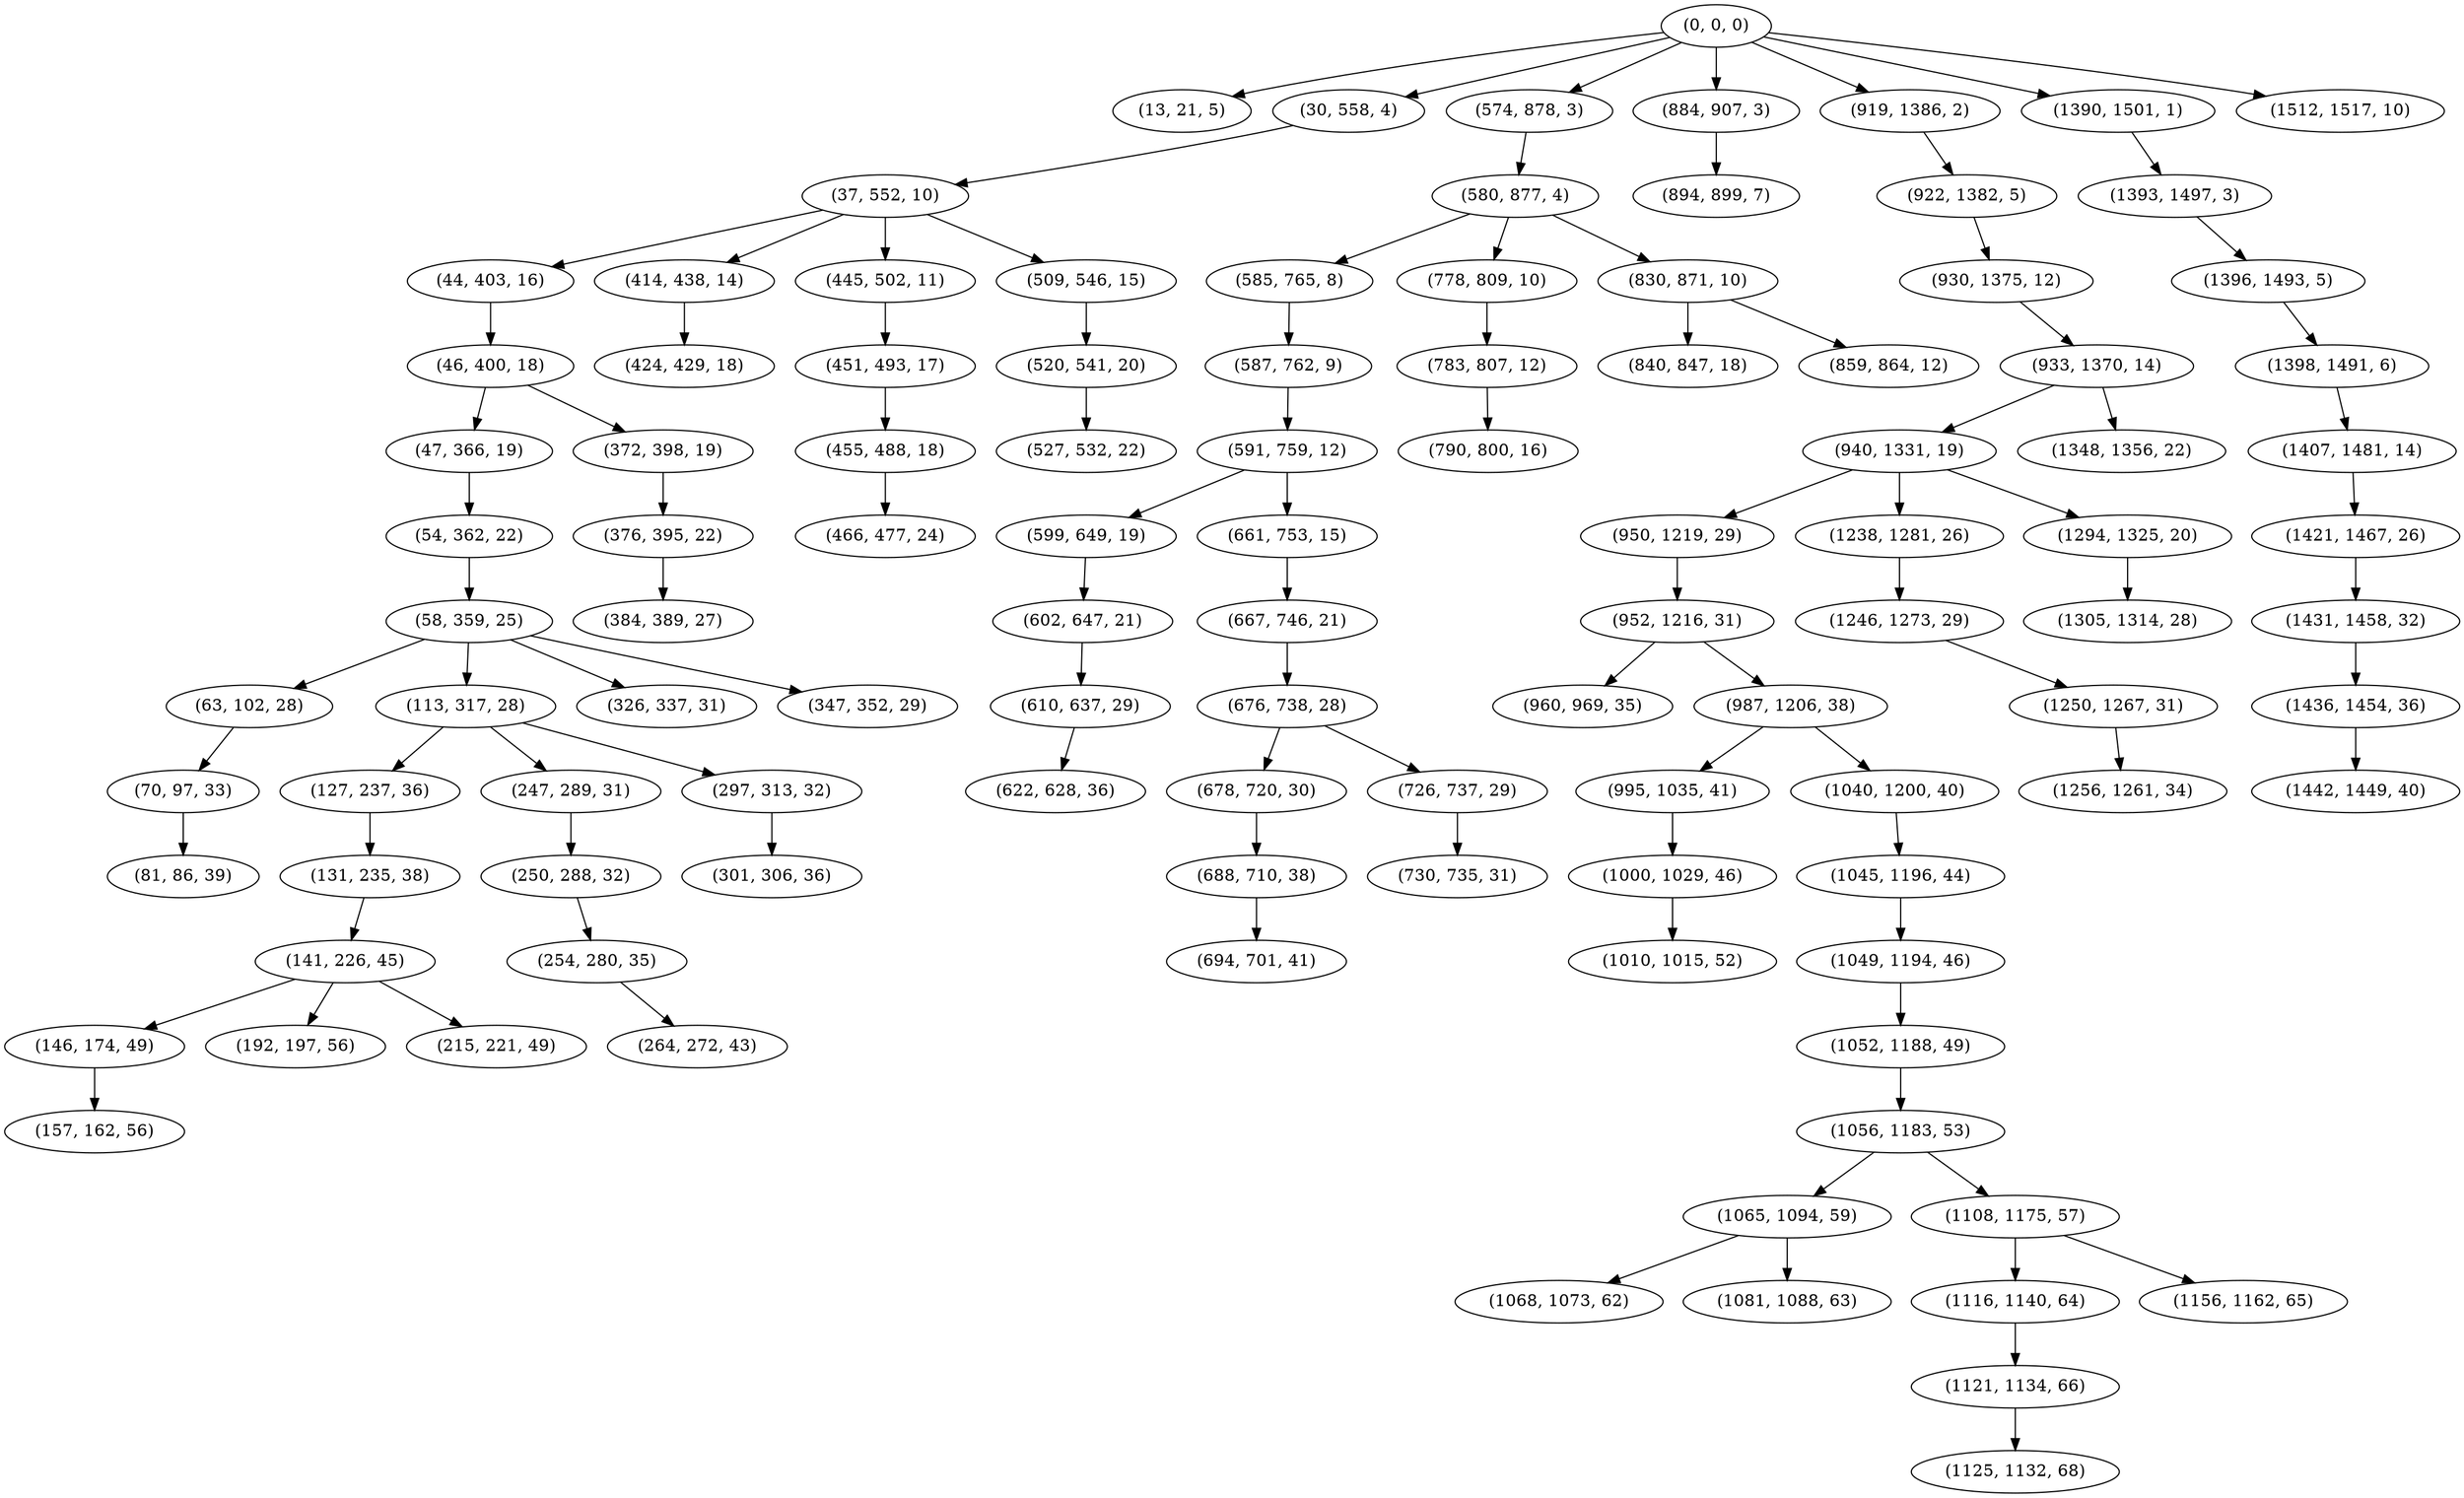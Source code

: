 digraph tree {
    "(0, 0, 0)";
    "(13, 21, 5)";
    "(30, 558, 4)";
    "(37, 552, 10)";
    "(44, 403, 16)";
    "(46, 400, 18)";
    "(47, 366, 19)";
    "(54, 362, 22)";
    "(58, 359, 25)";
    "(63, 102, 28)";
    "(70, 97, 33)";
    "(81, 86, 39)";
    "(113, 317, 28)";
    "(127, 237, 36)";
    "(131, 235, 38)";
    "(141, 226, 45)";
    "(146, 174, 49)";
    "(157, 162, 56)";
    "(192, 197, 56)";
    "(215, 221, 49)";
    "(247, 289, 31)";
    "(250, 288, 32)";
    "(254, 280, 35)";
    "(264, 272, 43)";
    "(297, 313, 32)";
    "(301, 306, 36)";
    "(326, 337, 31)";
    "(347, 352, 29)";
    "(372, 398, 19)";
    "(376, 395, 22)";
    "(384, 389, 27)";
    "(414, 438, 14)";
    "(424, 429, 18)";
    "(445, 502, 11)";
    "(451, 493, 17)";
    "(455, 488, 18)";
    "(466, 477, 24)";
    "(509, 546, 15)";
    "(520, 541, 20)";
    "(527, 532, 22)";
    "(574, 878, 3)";
    "(580, 877, 4)";
    "(585, 765, 8)";
    "(587, 762, 9)";
    "(591, 759, 12)";
    "(599, 649, 19)";
    "(602, 647, 21)";
    "(610, 637, 29)";
    "(622, 628, 36)";
    "(661, 753, 15)";
    "(667, 746, 21)";
    "(676, 738, 28)";
    "(678, 720, 30)";
    "(688, 710, 38)";
    "(694, 701, 41)";
    "(726, 737, 29)";
    "(730, 735, 31)";
    "(778, 809, 10)";
    "(783, 807, 12)";
    "(790, 800, 16)";
    "(830, 871, 10)";
    "(840, 847, 18)";
    "(859, 864, 12)";
    "(884, 907, 3)";
    "(894, 899, 7)";
    "(919, 1386, 2)";
    "(922, 1382, 5)";
    "(930, 1375, 12)";
    "(933, 1370, 14)";
    "(940, 1331, 19)";
    "(950, 1219, 29)";
    "(952, 1216, 31)";
    "(960, 969, 35)";
    "(987, 1206, 38)";
    "(995, 1035, 41)";
    "(1000, 1029, 46)";
    "(1010, 1015, 52)";
    "(1040, 1200, 40)";
    "(1045, 1196, 44)";
    "(1049, 1194, 46)";
    "(1052, 1188, 49)";
    "(1056, 1183, 53)";
    "(1065, 1094, 59)";
    "(1068, 1073, 62)";
    "(1081, 1088, 63)";
    "(1108, 1175, 57)";
    "(1116, 1140, 64)";
    "(1121, 1134, 66)";
    "(1125, 1132, 68)";
    "(1156, 1162, 65)";
    "(1238, 1281, 26)";
    "(1246, 1273, 29)";
    "(1250, 1267, 31)";
    "(1256, 1261, 34)";
    "(1294, 1325, 20)";
    "(1305, 1314, 28)";
    "(1348, 1356, 22)";
    "(1390, 1501, 1)";
    "(1393, 1497, 3)";
    "(1396, 1493, 5)";
    "(1398, 1491, 6)";
    "(1407, 1481, 14)";
    "(1421, 1467, 26)";
    "(1431, 1458, 32)";
    "(1436, 1454, 36)";
    "(1442, 1449, 40)";
    "(1512, 1517, 10)";
    "(0, 0, 0)" -> "(13, 21, 5)";
    "(0, 0, 0)" -> "(30, 558, 4)";
    "(0, 0, 0)" -> "(574, 878, 3)";
    "(0, 0, 0)" -> "(884, 907, 3)";
    "(0, 0, 0)" -> "(919, 1386, 2)";
    "(0, 0, 0)" -> "(1390, 1501, 1)";
    "(0, 0, 0)" -> "(1512, 1517, 10)";
    "(30, 558, 4)" -> "(37, 552, 10)";
    "(37, 552, 10)" -> "(44, 403, 16)";
    "(37, 552, 10)" -> "(414, 438, 14)";
    "(37, 552, 10)" -> "(445, 502, 11)";
    "(37, 552, 10)" -> "(509, 546, 15)";
    "(44, 403, 16)" -> "(46, 400, 18)";
    "(46, 400, 18)" -> "(47, 366, 19)";
    "(46, 400, 18)" -> "(372, 398, 19)";
    "(47, 366, 19)" -> "(54, 362, 22)";
    "(54, 362, 22)" -> "(58, 359, 25)";
    "(58, 359, 25)" -> "(63, 102, 28)";
    "(58, 359, 25)" -> "(113, 317, 28)";
    "(58, 359, 25)" -> "(326, 337, 31)";
    "(58, 359, 25)" -> "(347, 352, 29)";
    "(63, 102, 28)" -> "(70, 97, 33)";
    "(70, 97, 33)" -> "(81, 86, 39)";
    "(113, 317, 28)" -> "(127, 237, 36)";
    "(113, 317, 28)" -> "(247, 289, 31)";
    "(113, 317, 28)" -> "(297, 313, 32)";
    "(127, 237, 36)" -> "(131, 235, 38)";
    "(131, 235, 38)" -> "(141, 226, 45)";
    "(141, 226, 45)" -> "(146, 174, 49)";
    "(141, 226, 45)" -> "(192, 197, 56)";
    "(141, 226, 45)" -> "(215, 221, 49)";
    "(146, 174, 49)" -> "(157, 162, 56)";
    "(247, 289, 31)" -> "(250, 288, 32)";
    "(250, 288, 32)" -> "(254, 280, 35)";
    "(254, 280, 35)" -> "(264, 272, 43)";
    "(297, 313, 32)" -> "(301, 306, 36)";
    "(372, 398, 19)" -> "(376, 395, 22)";
    "(376, 395, 22)" -> "(384, 389, 27)";
    "(414, 438, 14)" -> "(424, 429, 18)";
    "(445, 502, 11)" -> "(451, 493, 17)";
    "(451, 493, 17)" -> "(455, 488, 18)";
    "(455, 488, 18)" -> "(466, 477, 24)";
    "(509, 546, 15)" -> "(520, 541, 20)";
    "(520, 541, 20)" -> "(527, 532, 22)";
    "(574, 878, 3)" -> "(580, 877, 4)";
    "(580, 877, 4)" -> "(585, 765, 8)";
    "(580, 877, 4)" -> "(778, 809, 10)";
    "(580, 877, 4)" -> "(830, 871, 10)";
    "(585, 765, 8)" -> "(587, 762, 9)";
    "(587, 762, 9)" -> "(591, 759, 12)";
    "(591, 759, 12)" -> "(599, 649, 19)";
    "(591, 759, 12)" -> "(661, 753, 15)";
    "(599, 649, 19)" -> "(602, 647, 21)";
    "(602, 647, 21)" -> "(610, 637, 29)";
    "(610, 637, 29)" -> "(622, 628, 36)";
    "(661, 753, 15)" -> "(667, 746, 21)";
    "(667, 746, 21)" -> "(676, 738, 28)";
    "(676, 738, 28)" -> "(678, 720, 30)";
    "(676, 738, 28)" -> "(726, 737, 29)";
    "(678, 720, 30)" -> "(688, 710, 38)";
    "(688, 710, 38)" -> "(694, 701, 41)";
    "(726, 737, 29)" -> "(730, 735, 31)";
    "(778, 809, 10)" -> "(783, 807, 12)";
    "(783, 807, 12)" -> "(790, 800, 16)";
    "(830, 871, 10)" -> "(840, 847, 18)";
    "(830, 871, 10)" -> "(859, 864, 12)";
    "(884, 907, 3)" -> "(894, 899, 7)";
    "(919, 1386, 2)" -> "(922, 1382, 5)";
    "(922, 1382, 5)" -> "(930, 1375, 12)";
    "(930, 1375, 12)" -> "(933, 1370, 14)";
    "(933, 1370, 14)" -> "(940, 1331, 19)";
    "(933, 1370, 14)" -> "(1348, 1356, 22)";
    "(940, 1331, 19)" -> "(950, 1219, 29)";
    "(940, 1331, 19)" -> "(1238, 1281, 26)";
    "(940, 1331, 19)" -> "(1294, 1325, 20)";
    "(950, 1219, 29)" -> "(952, 1216, 31)";
    "(952, 1216, 31)" -> "(960, 969, 35)";
    "(952, 1216, 31)" -> "(987, 1206, 38)";
    "(987, 1206, 38)" -> "(995, 1035, 41)";
    "(987, 1206, 38)" -> "(1040, 1200, 40)";
    "(995, 1035, 41)" -> "(1000, 1029, 46)";
    "(1000, 1029, 46)" -> "(1010, 1015, 52)";
    "(1040, 1200, 40)" -> "(1045, 1196, 44)";
    "(1045, 1196, 44)" -> "(1049, 1194, 46)";
    "(1049, 1194, 46)" -> "(1052, 1188, 49)";
    "(1052, 1188, 49)" -> "(1056, 1183, 53)";
    "(1056, 1183, 53)" -> "(1065, 1094, 59)";
    "(1056, 1183, 53)" -> "(1108, 1175, 57)";
    "(1065, 1094, 59)" -> "(1068, 1073, 62)";
    "(1065, 1094, 59)" -> "(1081, 1088, 63)";
    "(1108, 1175, 57)" -> "(1116, 1140, 64)";
    "(1108, 1175, 57)" -> "(1156, 1162, 65)";
    "(1116, 1140, 64)" -> "(1121, 1134, 66)";
    "(1121, 1134, 66)" -> "(1125, 1132, 68)";
    "(1238, 1281, 26)" -> "(1246, 1273, 29)";
    "(1246, 1273, 29)" -> "(1250, 1267, 31)";
    "(1250, 1267, 31)" -> "(1256, 1261, 34)";
    "(1294, 1325, 20)" -> "(1305, 1314, 28)";
    "(1390, 1501, 1)" -> "(1393, 1497, 3)";
    "(1393, 1497, 3)" -> "(1396, 1493, 5)";
    "(1396, 1493, 5)" -> "(1398, 1491, 6)";
    "(1398, 1491, 6)" -> "(1407, 1481, 14)";
    "(1407, 1481, 14)" -> "(1421, 1467, 26)";
    "(1421, 1467, 26)" -> "(1431, 1458, 32)";
    "(1431, 1458, 32)" -> "(1436, 1454, 36)";
    "(1436, 1454, 36)" -> "(1442, 1449, 40)";
}
